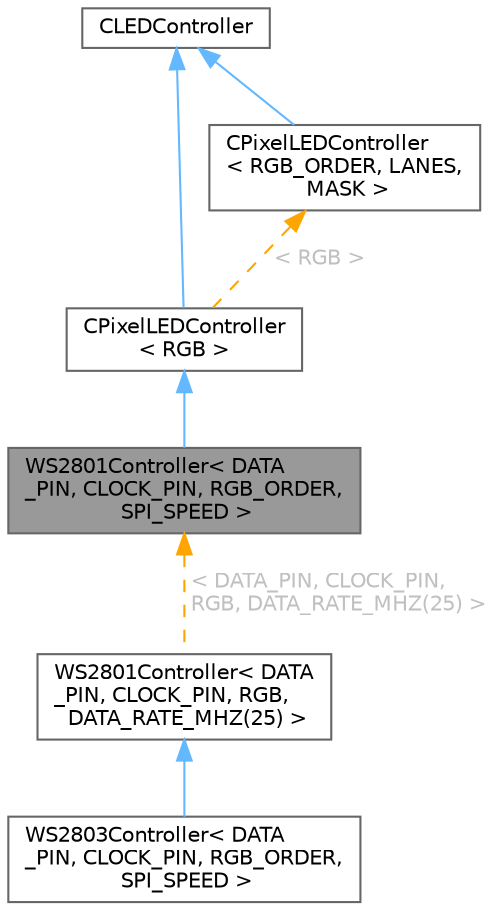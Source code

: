 digraph "WS2801Controller&lt; DATA_PIN, CLOCK_PIN, RGB_ORDER, SPI_SPEED &gt;"
{
 // LATEX_PDF_SIZE
  bgcolor="transparent";
  edge [fontname=Helvetica,fontsize=10,labelfontname=Helvetica,labelfontsize=10];
  node [fontname=Helvetica,fontsize=10,shape=box,height=0.2,width=0.4];
  Node1 [id="Node000001",label="WS2801Controller\< DATA\l_PIN, CLOCK_PIN, RGB_ORDER,\l SPI_SPEED \>",height=0.2,width=0.4,color="gray40", fillcolor="grey60", style="filled", fontcolor="black",tooltip="WS2801 controller class."];
  Node2 -> Node1 [id="edge1_Node000001_Node000002",dir="back",color="steelblue1",style="solid",tooltip=" "];
  Node2 [id="Node000002",label="CPixelLEDController\l\< RGB \>",height=0.2,width=0.4,color="gray40", fillcolor="white", style="filled",URL="$d0/dc9/class_c_pixel_l_e_d_controller.html",tooltip=" "];
  Node3 -> Node2 [id="edge2_Node000002_Node000003",dir="back",color="steelblue1",style="solid",tooltip=" "];
  Node3 [id="Node000003",label="CLEDController",height=0.2,width=0.4,color="gray40", fillcolor="white", style="filled",URL="$d6/d2c/class_c_l_e_d_controller.html",tooltip="Base definition for an LED controller."];
  Node4 -> Node2 [id="edge3_Node000002_Node000004",dir="back",color="orange",style="dashed",tooltip=" ",label=" \< RGB \>",fontcolor="grey" ];
  Node4 [id="Node000004",label="CPixelLEDController\l\< RGB_ORDER, LANES,\l MASK \>",height=0.2,width=0.4,color="gray40", fillcolor="white", style="filled",URL="$d0/dc9/class_c_pixel_l_e_d_controller.html",tooltip="Template extension of the CLEDController class."];
  Node3 -> Node4 [id="edge4_Node000004_Node000003",dir="back",color="steelblue1",style="solid",tooltip=" "];
  Node1 -> Node5 [id="edge5_Node000001_Node000005",dir="back",color="orange",style="dashed",tooltip=" ",label=" \< DATA_PIN, CLOCK_PIN,\l RGB, DATA_RATE_MHZ(25) \>",fontcolor="grey" ];
  Node5 [id="Node000005",label="WS2801Controller\< DATA\l_PIN, CLOCK_PIN, RGB,\l DATA_RATE_MHZ(25) \>",height=0.2,width=0.4,color="gray40", fillcolor="white", style="filled",URL="$df/d0d/group___clocked_chipsets.html",tooltip=" "];
  Node5 -> Node6 [id="edge6_Node000005_Node000006",dir="back",color="steelblue1",style="solid",tooltip=" "];
  Node6 [id="Node000006",label="WS2803Controller\< DATA\l_PIN, CLOCK_PIN, RGB_ORDER,\l SPI_SPEED \>",height=0.2,width=0.4,color="gray40", fillcolor="white", style="filled",URL="$df/d0d/group___clocked_chipsets.html#dc/d28/class_w_s2803_controller",tooltip="WS2803 controller class."];
}
